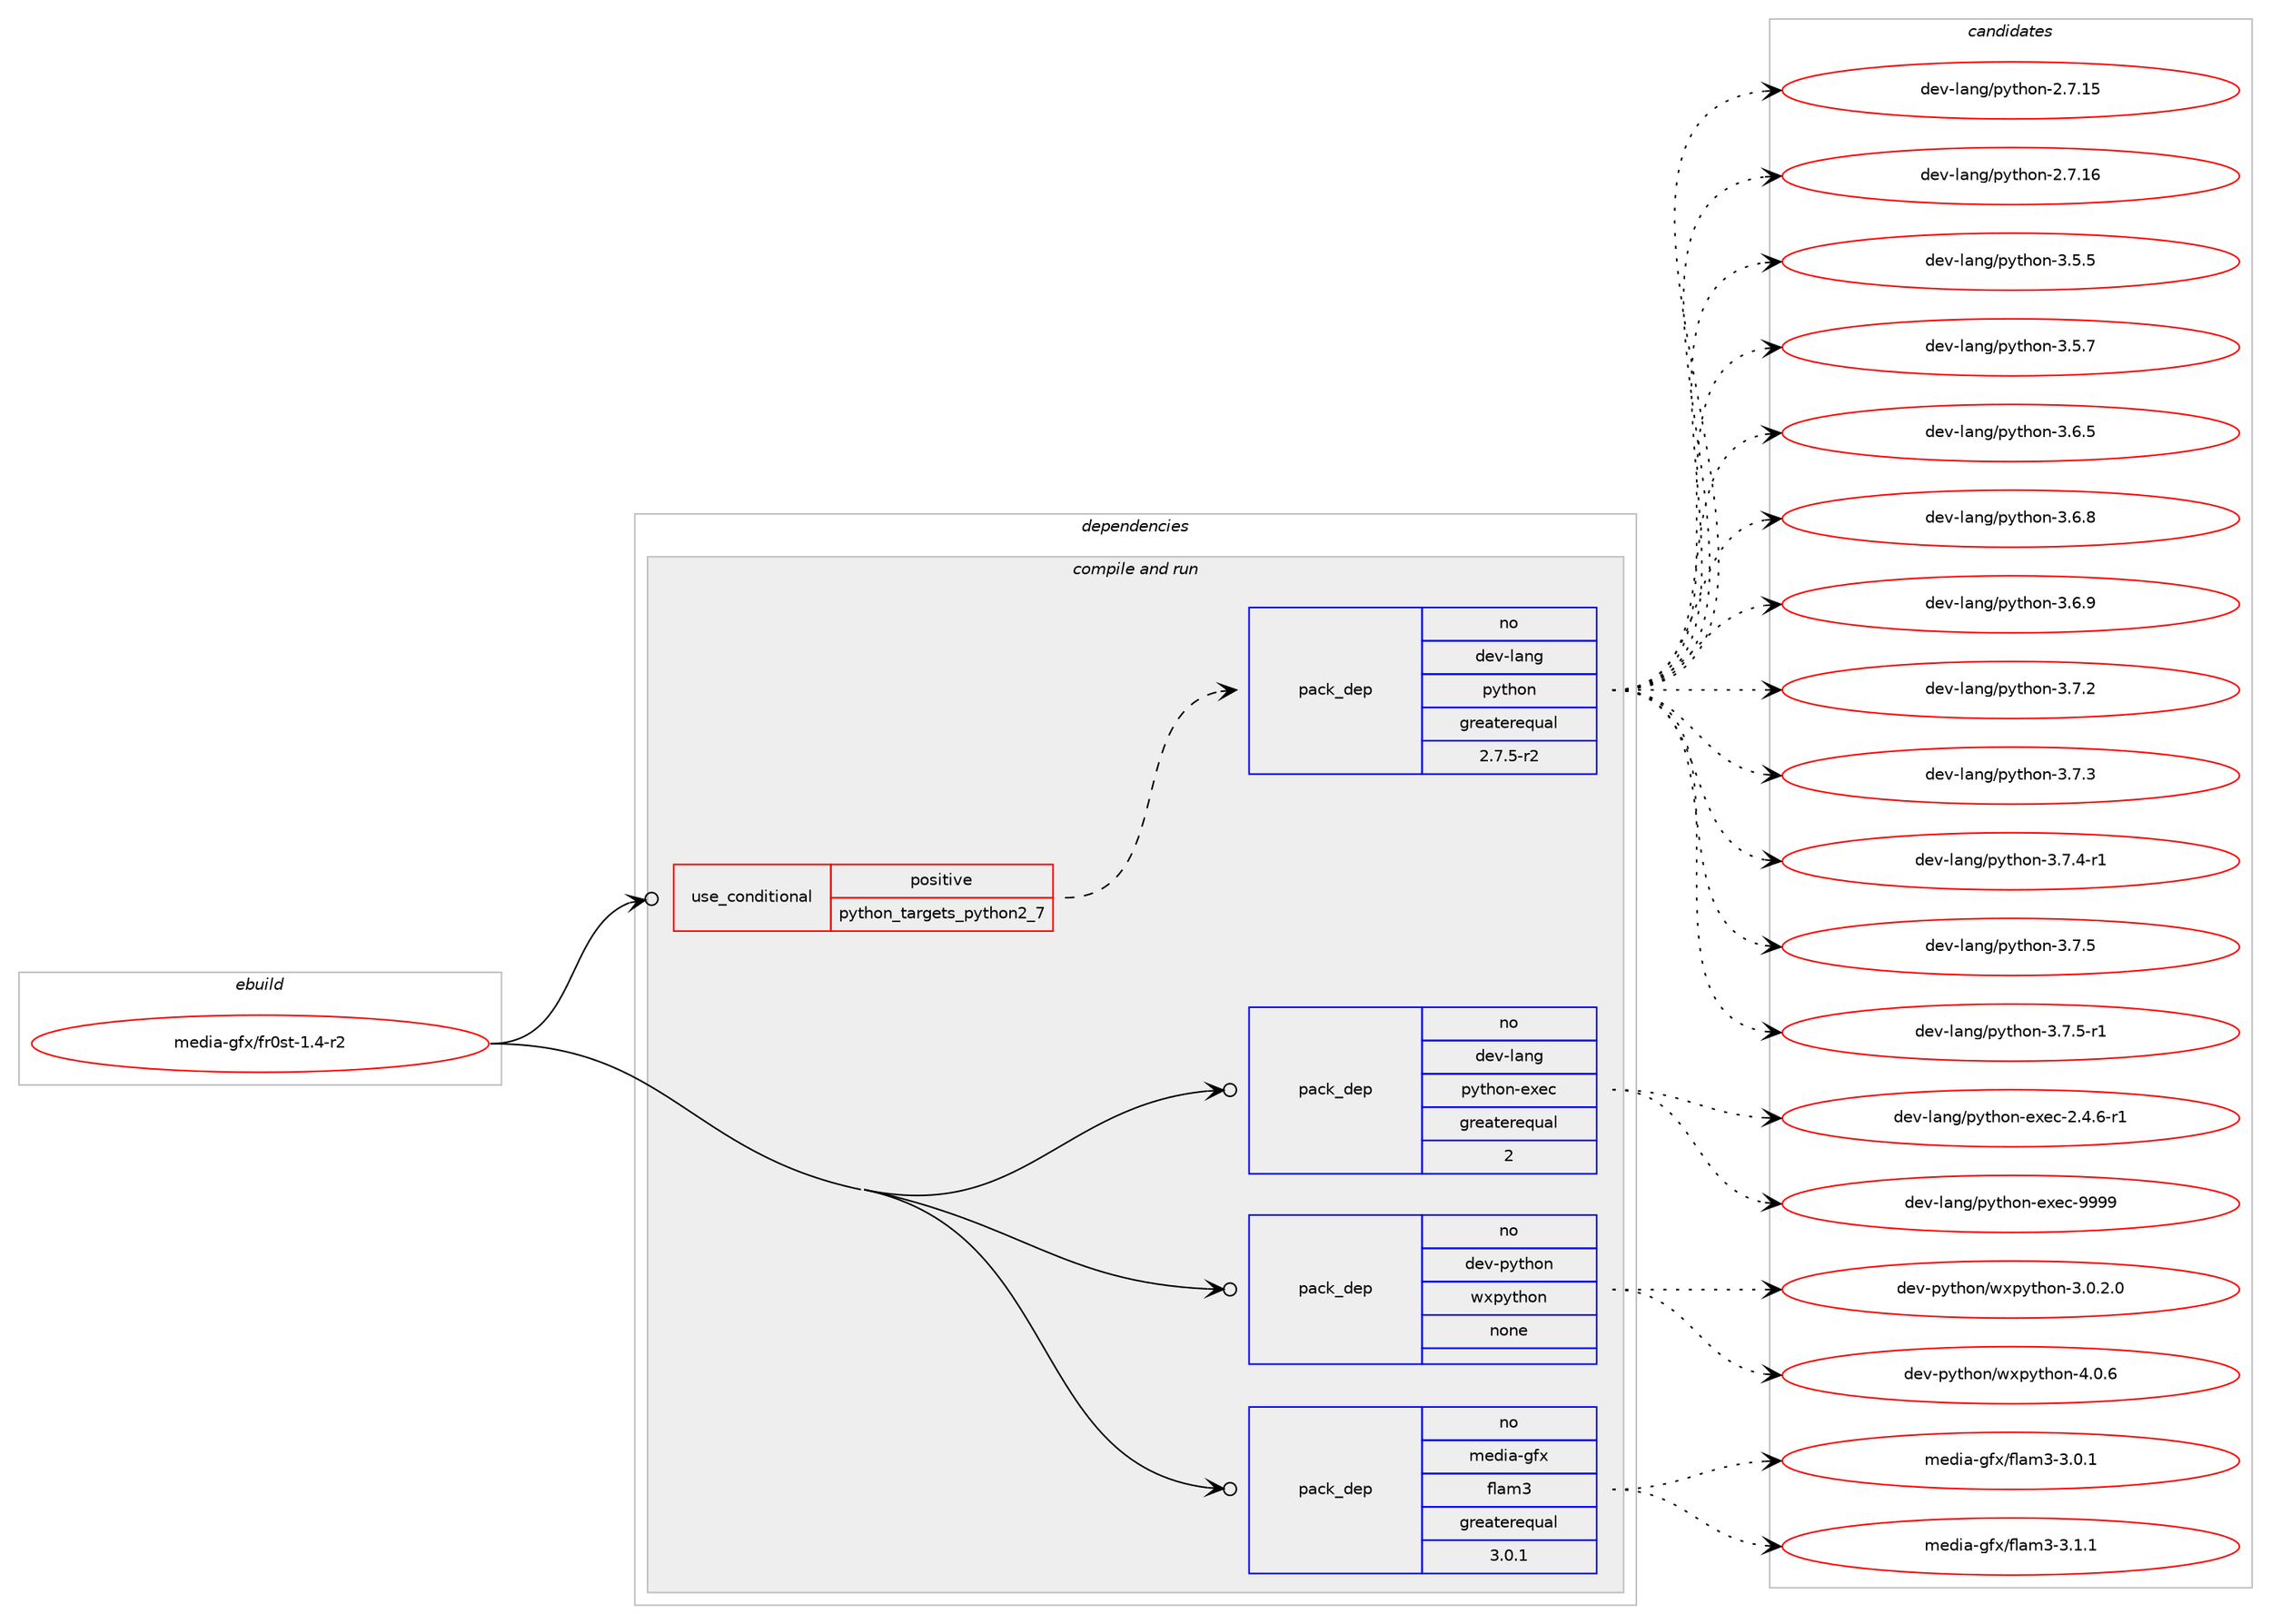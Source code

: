 digraph prolog {

# *************
# Graph options
# *************

newrank=true;
concentrate=true;
compound=true;
graph [rankdir=LR,fontname=Helvetica,fontsize=10,ranksep=1.5];#, ranksep=2.5, nodesep=0.2];
edge  [arrowhead=vee];
node  [fontname=Helvetica,fontsize=10];

# **********
# The ebuild
# **********

subgraph cluster_leftcol {
color=gray;
rank=same;
label=<<i>ebuild</i>>;
id [label="media-gfx/fr0st-1.4-r2", color=red, width=4, href="../media-gfx/fr0st-1.4-r2.svg"];
}

# ****************
# The dependencies
# ****************

subgraph cluster_midcol {
color=gray;
label=<<i>dependencies</i>>;
subgraph cluster_compile {
fillcolor="#eeeeee";
style=filled;
label=<<i>compile</i>>;
}
subgraph cluster_compileandrun {
fillcolor="#eeeeee";
style=filled;
label=<<i>compile and run</i>>;
subgraph cond189675 {
dependency779311 [label=<<TABLE BORDER="0" CELLBORDER="1" CELLSPACING="0" CELLPADDING="4"><TR><TD ROWSPAN="3" CELLPADDING="10">use_conditional</TD></TR><TR><TD>positive</TD></TR><TR><TD>python_targets_python2_7</TD></TR></TABLE>>, shape=none, color=red];
subgraph pack576102 {
dependency779312 [label=<<TABLE BORDER="0" CELLBORDER="1" CELLSPACING="0" CELLPADDING="4" WIDTH="220"><TR><TD ROWSPAN="6" CELLPADDING="30">pack_dep</TD></TR><TR><TD WIDTH="110">no</TD></TR><TR><TD>dev-lang</TD></TR><TR><TD>python</TD></TR><TR><TD>greaterequal</TD></TR><TR><TD>2.7.5-r2</TD></TR></TABLE>>, shape=none, color=blue];
}
dependency779311:e -> dependency779312:w [weight=20,style="dashed",arrowhead="vee"];
}
id:e -> dependency779311:w [weight=20,style="solid",arrowhead="odotvee"];
subgraph pack576103 {
dependency779313 [label=<<TABLE BORDER="0" CELLBORDER="1" CELLSPACING="0" CELLPADDING="4" WIDTH="220"><TR><TD ROWSPAN="6" CELLPADDING="30">pack_dep</TD></TR><TR><TD WIDTH="110">no</TD></TR><TR><TD>dev-lang</TD></TR><TR><TD>python-exec</TD></TR><TR><TD>greaterequal</TD></TR><TR><TD>2</TD></TR></TABLE>>, shape=none, color=blue];
}
id:e -> dependency779313:w [weight=20,style="solid",arrowhead="odotvee"];
subgraph pack576104 {
dependency779314 [label=<<TABLE BORDER="0" CELLBORDER="1" CELLSPACING="0" CELLPADDING="4" WIDTH="220"><TR><TD ROWSPAN="6" CELLPADDING="30">pack_dep</TD></TR><TR><TD WIDTH="110">no</TD></TR><TR><TD>dev-python</TD></TR><TR><TD>wxpython</TD></TR><TR><TD>none</TD></TR><TR><TD></TD></TR></TABLE>>, shape=none, color=blue];
}
id:e -> dependency779314:w [weight=20,style="solid",arrowhead="odotvee"];
subgraph pack576105 {
dependency779315 [label=<<TABLE BORDER="0" CELLBORDER="1" CELLSPACING="0" CELLPADDING="4" WIDTH="220"><TR><TD ROWSPAN="6" CELLPADDING="30">pack_dep</TD></TR><TR><TD WIDTH="110">no</TD></TR><TR><TD>media-gfx</TD></TR><TR><TD>flam3</TD></TR><TR><TD>greaterequal</TD></TR><TR><TD>3.0.1</TD></TR></TABLE>>, shape=none, color=blue];
}
id:e -> dependency779315:w [weight=20,style="solid",arrowhead="odotvee"];
}
subgraph cluster_run {
fillcolor="#eeeeee";
style=filled;
label=<<i>run</i>>;
}
}

# **************
# The candidates
# **************

subgraph cluster_choices {
rank=same;
color=gray;
label=<<i>candidates</i>>;

subgraph choice576102 {
color=black;
nodesep=1;
choice10010111845108971101034711212111610411111045504655464953 [label="dev-lang/python-2.7.15", color=red, width=4,href="../dev-lang/python-2.7.15.svg"];
choice10010111845108971101034711212111610411111045504655464954 [label="dev-lang/python-2.7.16", color=red, width=4,href="../dev-lang/python-2.7.16.svg"];
choice100101118451089711010347112121116104111110455146534653 [label="dev-lang/python-3.5.5", color=red, width=4,href="../dev-lang/python-3.5.5.svg"];
choice100101118451089711010347112121116104111110455146534655 [label="dev-lang/python-3.5.7", color=red, width=4,href="../dev-lang/python-3.5.7.svg"];
choice100101118451089711010347112121116104111110455146544653 [label="dev-lang/python-3.6.5", color=red, width=4,href="../dev-lang/python-3.6.5.svg"];
choice100101118451089711010347112121116104111110455146544656 [label="dev-lang/python-3.6.8", color=red, width=4,href="../dev-lang/python-3.6.8.svg"];
choice100101118451089711010347112121116104111110455146544657 [label="dev-lang/python-3.6.9", color=red, width=4,href="../dev-lang/python-3.6.9.svg"];
choice100101118451089711010347112121116104111110455146554650 [label="dev-lang/python-3.7.2", color=red, width=4,href="../dev-lang/python-3.7.2.svg"];
choice100101118451089711010347112121116104111110455146554651 [label="dev-lang/python-3.7.3", color=red, width=4,href="../dev-lang/python-3.7.3.svg"];
choice1001011184510897110103471121211161041111104551465546524511449 [label="dev-lang/python-3.7.4-r1", color=red, width=4,href="../dev-lang/python-3.7.4-r1.svg"];
choice100101118451089711010347112121116104111110455146554653 [label="dev-lang/python-3.7.5", color=red, width=4,href="../dev-lang/python-3.7.5.svg"];
choice1001011184510897110103471121211161041111104551465546534511449 [label="dev-lang/python-3.7.5-r1", color=red, width=4,href="../dev-lang/python-3.7.5-r1.svg"];
dependency779312:e -> choice10010111845108971101034711212111610411111045504655464953:w [style=dotted,weight="100"];
dependency779312:e -> choice10010111845108971101034711212111610411111045504655464954:w [style=dotted,weight="100"];
dependency779312:e -> choice100101118451089711010347112121116104111110455146534653:w [style=dotted,weight="100"];
dependency779312:e -> choice100101118451089711010347112121116104111110455146534655:w [style=dotted,weight="100"];
dependency779312:e -> choice100101118451089711010347112121116104111110455146544653:w [style=dotted,weight="100"];
dependency779312:e -> choice100101118451089711010347112121116104111110455146544656:w [style=dotted,weight="100"];
dependency779312:e -> choice100101118451089711010347112121116104111110455146544657:w [style=dotted,weight="100"];
dependency779312:e -> choice100101118451089711010347112121116104111110455146554650:w [style=dotted,weight="100"];
dependency779312:e -> choice100101118451089711010347112121116104111110455146554651:w [style=dotted,weight="100"];
dependency779312:e -> choice1001011184510897110103471121211161041111104551465546524511449:w [style=dotted,weight="100"];
dependency779312:e -> choice100101118451089711010347112121116104111110455146554653:w [style=dotted,weight="100"];
dependency779312:e -> choice1001011184510897110103471121211161041111104551465546534511449:w [style=dotted,weight="100"];
}
subgraph choice576103 {
color=black;
nodesep=1;
choice10010111845108971101034711212111610411111045101120101994550465246544511449 [label="dev-lang/python-exec-2.4.6-r1", color=red, width=4,href="../dev-lang/python-exec-2.4.6-r1.svg"];
choice10010111845108971101034711212111610411111045101120101994557575757 [label="dev-lang/python-exec-9999", color=red, width=4,href="../dev-lang/python-exec-9999.svg"];
dependency779313:e -> choice10010111845108971101034711212111610411111045101120101994550465246544511449:w [style=dotted,weight="100"];
dependency779313:e -> choice10010111845108971101034711212111610411111045101120101994557575757:w [style=dotted,weight="100"];
}
subgraph choice576104 {
color=black;
nodesep=1;
choice10010111845112121116104111110471191201121211161041111104551464846504648 [label="dev-python/wxpython-3.0.2.0", color=red, width=4,href="../dev-python/wxpython-3.0.2.0.svg"];
choice1001011184511212111610411111047119120112121116104111110455246484654 [label="dev-python/wxpython-4.0.6", color=red, width=4,href="../dev-python/wxpython-4.0.6.svg"];
dependency779314:e -> choice10010111845112121116104111110471191201121211161041111104551464846504648:w [style=dotted,weight="100"];
dependency779314:e -> choice1001011184511212111610411111047119120112121116104111110455246484654:w [style=dotted,weight="100"];
}
subgraph choice576105 {
color=black;
nodesep=1;
choice1091011001059745103102120471021089710951455146484649 [label="media-gfx/flam3-3.0.1", color=red, width=4,href="../media-gfx/flam3-3.0.1.svg"];
choice1091011001059745103102120471021089710951455146494649 [label="media-gfx/flam3-3.1.1", color=red, width=4,href="../media-gfx/flam3-3.1.1.svg"];
dependency779315:e -> choice1091011001059745103102120471021089710951455146484649:w [style=dotted,weight="100"];
dependency779315:e -> choice1091011001059745103102120471021089710951455146494649:w [style=dotted,weight="100"];
}
}

}
